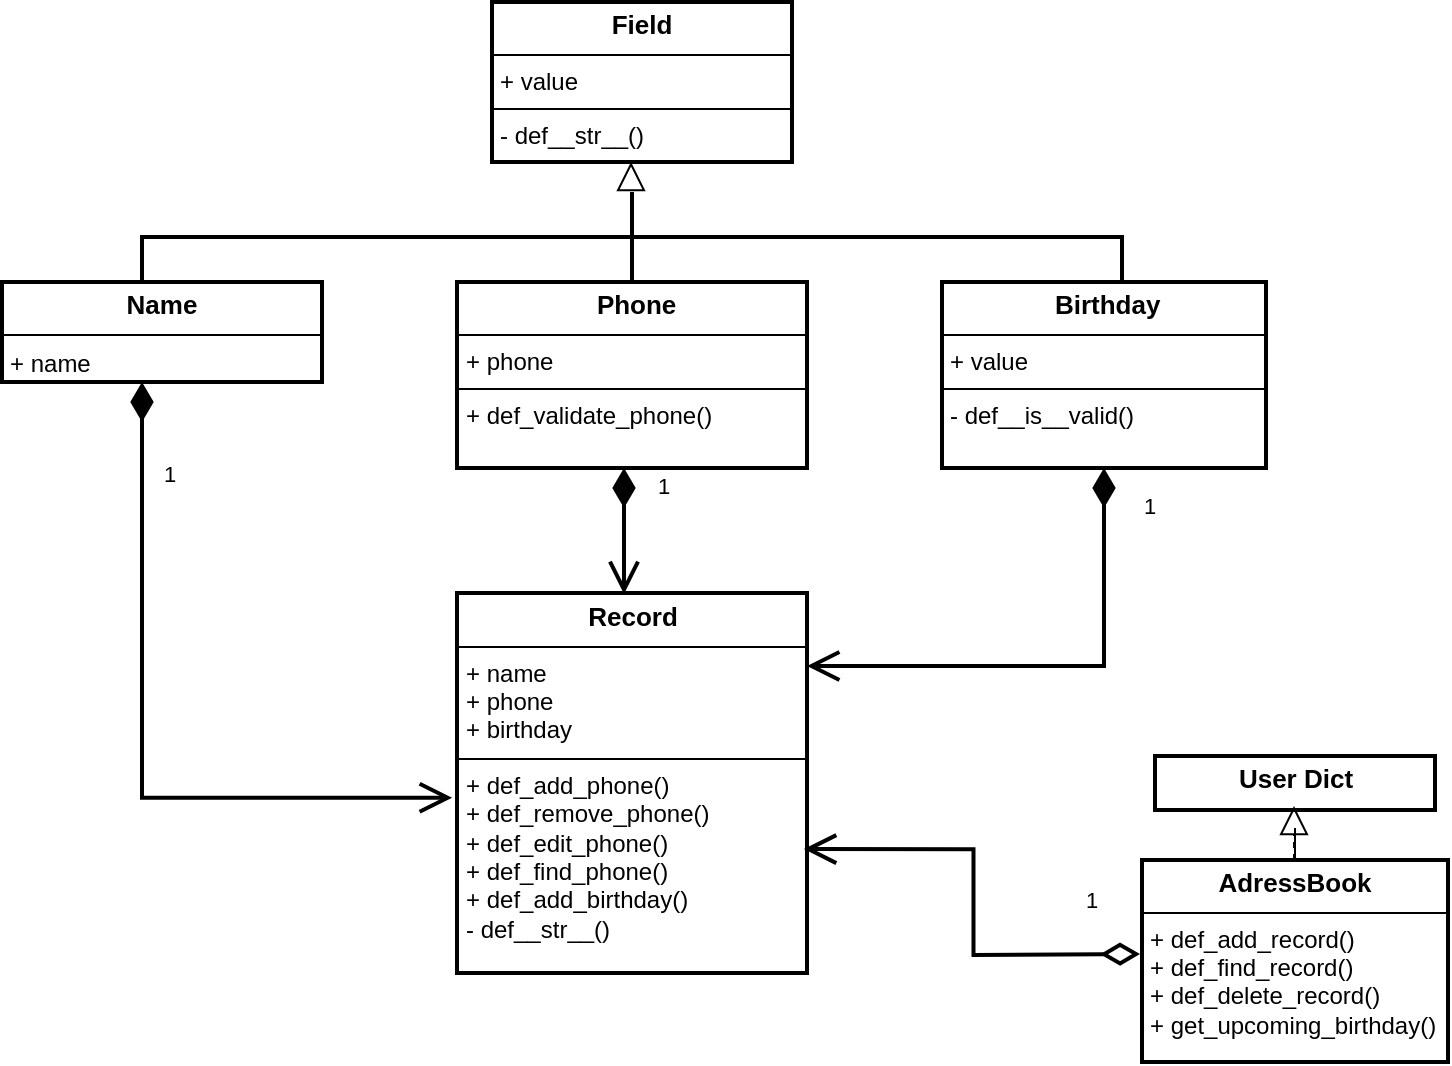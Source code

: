 <mxfile version="24.7.7">
  <diagram name="Страница — 1" id="KnwOpPvuGx6bAqnd7VJK">
    <mxGraphModel dx="1035" dy="569" grid="1" gridSize="9" guides="1" tooltips="1" connect="1" arrows="1" fold="1" page="1" pageScale="1" pageWidth="827" pageHeight="1169" math="0" shadow="0">
      <root>
        <mxCell id="0" />
        <mxCell id="1" parent="0" />
        <mxCell id="BOKjLDCEOImnaqTYN-Fg-8" value="&lt;p style=&quot;margin: 4px 0px 0px; text-align: center;&quot;&gt;&lt;b style=&quot;&quot;&gt;&lt;font style=&quot;font-size: 13px;&quot;&gt;Field&lt;/font&gt;&lt;/b&gt;&lt;/p&gt;&lt;hr size=&quot;1&quot; style=&quot;border-style: solid;&quot;&gt;&lt;p style=&quot;margin: 0px 0px 0px 4px;&quot;&gt;&lt;font style=&quot;font-size: 12px;&quot;&gt;+ value&lt;/font&gt;&lt;/p&gt;&lt;hr size=&quot;1&quot; style=&quot;border-style: solid;&quot;&gt;&lt;p style=&quot;margin: 0px 0px 0px 4px;&quot;&gt;&lt;font style=&quot;font-size: 12px;&quot;&gt;- def__str__()&lt;/font&gt;&lt;/p&gt;" style="verticalAlign=top;align=left;overflow=fill;html=1;whiteSpace=wrap;strokeWidth=2;" parent="1" vertex="1">
          <mxGeometry x="315" y="460" width="150" height="80" as="geometry" />
        </mxCell>
        <mxCell id="BOKjLDCEOImnaqTYN-Fg-10" value="&lt;p style=&quot;margin: 4px 0px 0px; text-align: center; font-size: 13px;&quot;&gt;&lt;b&gt;&lt;font style=&quot;font-size: 13px;&quot;&gt;Name&lt;/font&gt;&lt;/b&gt;&lt;/p&gt;&lt;hr size=&quot;1&quot; style=&quot;border-style: solid; font-size: 13px;&quot;&gt;&lt;p style=&quot;margin:0px;margin-left:4px;&quot;&gt;+ name&lt;/p&gt;" style="verticalAlign=top;align=left;overflow=fill;html=1;whiteSpace=wrap;strokeWidth=2;" parent="1" vertex="1">
          <mxGeometry x="70" y="600" width="160" height="50" as="geometry" />
        </mxCell>
        <mxCell id="BOKjLDCEOImnaqTYN-Fg-25" value="" style="edgeStyle=orthogonalEdgeStyle;rounded=0;orthogonalLoop=1;jettySize=auto;html=1;" parent="1" source="BOKjLDCEOImnaqTYN-Fg-11" target="BOKjLDCEOImnaqTYN-Fg-22" edge="1">
          <mxGeometry relative="1" as="geometry" />
        </mxCell>
        <mxCell id="BOKjLDCEOImnaqTYN-Fg-11" value="&lt;p style=&quot;margin:0px;margin-top:4px;text-align:center;&quot;&gt;&lt;b style=&quot;font-size: 13px;&quot;&gt;&amp;nbsp;Phone&lt;/b&gt;&lt;/p&gt;&lt;hr size=&quot;1&quot; style=&quot;border-style:solid;&quot;&gt;&lt;p style=&quot;margin:0px;margin-left:4px;&quot;&gt;+ phone&lt;/p&gt;&lt;hr size=&quot;1&quot; style=&quot;border-style:solid;&quot;&gt;&lt;p style=&quot;margin:0px;margin-left:4px;&quot;&gt;+ def_validate_phone()&lt;/p&gt;" style="verticalAlign=top;align=left;overflow=fill;html=1;whiteSpace=wrap;strokeWidth=2;" parent="1" vertex="1">
          <mxGeometry x="297.5" y="600" width="175" height="93" as="geometry" />
        </mxCell>
        <mxCell id="BOKjLDCEOImnaqTYN-Fg-12" value="&lt;p style=&quot;margin:0px;margin-top:4px;text-align:center;&quot;&gt;&lt;b style=&quot;font-size: 13px;&quot;&gt;&amp;nbsp;Birthday&lt;/b&gt;&lt;/p&gt;&lt;hr size=&quot;1&quot; style=&quot;border-style:solid;&quot;&gt;&lt;p style=&quot;margin:0px;margin-left:4px;&quot;&gt;+ value&lt;/p&gt;&lt;hr size=&quot;1&quot; style=&quot;border-style:solid;&quot;&gt;&lt;p style=&quot;margin:0px;margin-left:4px;&quot;&gt;- def__is__valid()&lt;/p&gt;" style="verticalAlign=top;align=left;overflow=fill;html=1;whiteSpace=wrap;strokeWidth=2;" parent="1" vertex="1">
          <mxGeometry x="540" y="600" width="162" height="93" as="geometry" />
        </mxCell>
        <mxCell id="BOKjLDCEOImnaqTYN-Fg-22" value="" style="strokeWidth=2;html=1;shape=mxgraph.flowchart.annotation_2;align=left;labelPosition=right;pointerEvents=1;direction=south;" parent="1" vertex="1">
          <mxGeometry x="140" y="555" width="490" height="45" as="geometry" />
        </mxCell>
        <mxCell id="BOKjLDCEOImnaqTYN-Fg-23" value="" style="line;strokeWidth=2;fillColor=none;align=left;verticalAlign=middle;spacingTop=-1;spacingLeft=3;spacingRight=3;rotatable=0;labelPosition=right;points=[];portConstraint=eastwest;strokeColor=inherit;direction=south;" parent="1" vertex="1">
          <mxGeometry x="381" y="565" width="8" height="35" as="geometry" />
        </mxCell>
        <mxCell id="BOKjLDCEOImnaqTYN-Fg-24" value="" style="endArrow=block;dashed=1;endFill=0;endSize=12;html=1;rounded=0;" parent="1" edge="1">
          <mxGeometry width="160" relative="1" as="geometry">
            <mxPoint x="384.5" y="570" as="sourcePoint" />
            <mxPoint x="384.5" y="540" as="targetPoint" />
            <Array as="points">
              <mxPoint x="384.5" y="540" />
            </Array>
          </mxGeometry>
        </mxCell>
        <mxCell id="BOKjLDCEOImnaqTYN-Fg-26" value="&lt;p style=&quot;margin:0px;margin-top:4px;text-align:center;&quot;&gt;&lt;b style=&quot;font-size: 13px;&quot;&gt;Record&lt;/b&gt;&lt;/p&gt;&lt;hr size=&quot;1&quot; style=&quot;border-style:solid;&quot;&gt;&lt;p style=&quot;margin:0px;margin-left:4px;&quot;&gt;+ name&lt;/p&gt;&lt;p style=&quot;margin:0px;margin-left:4px;&quot;&gt;+ phone&lt;/p&gt;&lt;p style=&quot;margin:0px;margin-left:4px;&quot;&gt;+ birthday&lt;/p&gt;&lt;hr size=&quot;1&quot; style=&quot;border-style:solid;&quot;&gt;&lt;p style=&quot;margin:0px;margin-left:4px;&quot;&gt;+ def_add_phone()&lt;/p&gt;&lt;p style=&quot;margin:0px;margin-left:4px;&quot;&gt;+ def_remove_phone()&lt;/p&gt;&lt;p style=&quot;margin:0px;margin-left:4px;&quot;&gt;+ def_edit_phone()&lt;/p&gt;&lt;p style=&quot;margin:0px;margin-left:4px;&quot;&gt;+ def_find_phone()&lt;/p&gt;&lt;p style=&quot;margin:0px;margin-left:4px;&quot;&gt;+ def_add_birthday()&lt;/p&gt;&lt;p style=&quot;margin:0px;margin-left:4px;&quot;&gt;- def__str__()&lt;/p&gt;" style="verticalAlign=top;align=left;overflow=fill;html=1;whiteSpace=wrap;strokeWidth=2;" parent="1" vertex="1">
          <mxGeometry x="297.5" y="755.5" width="175" height="190" as="geometry" />
        </mxCell>
        <mxCell id="BOKjLDCEOImnaqTYN-Fg-38" value="1" style="endArrow=open;html=1;endSize=12;startArrow=diamondThin;startSize=14;startFill=1;edgeStyle=orthogonalEdgeStyle;align=left;verticalAlign=bottom;rounded=0;strokeWidth=2;entryX=-0.014;entryY=0.539;entryDx=0;entryDy=0;entryPerimeter=0;" parent="1" target="BOKjLDCEOImnaqTYN-Fg-26" edge="1">
          <mxGeometry x="-0.701" y="9" relative="1" as="geometry">
            <mxPoint x="140" y="650" as="sourcePoint" />
            <mxPoint x="239.5" y="857" as="targetPoint" />
            <Array as="points">
              <mxPoint x="140" y="858" />
            </Array>
            <mxPoint as="offset" />
          </mxGeometry>
        </mxCell>
        <mxCell id="BOKjLDCEOImnaqTYN-Fg-43" value="&lt;p style=&quot;margin:0px;margin-top:4px;text-align:center;&quot;&gt;&lt;b style=&quot;font-size: 13px;&quot;&gt;AdressBook&lt;/b&gt;&lt;/p&gt;&lt;hr size=&quot;1&quot; style=&quot;border-style:solid;&quot;&gt;&lt;p style=&quot;margin:0px;margin-left:4px;&quot;&gt;+ def_add_record()&lt;/p&gt;&lt;p style=&quot;margin:0px;margin-left:4px;&quot;&gt;+ def_find_record()&lt;/p&gt;&lt;p style=&quot;margin:0px;margin-left:4px;&quot;&gt;+ def_delete_record()&lt;br&gt;+ get_upcoming_birthday()&lt;/p&gt;" style="verticalAlign=top;align=left;overflow=fill;html=1;whiteSpace=wrap;strokeWidth=2;" parent="1" vertex="1">
          <mxGeometry x="640" y="889" width="153" height="101" as="geometry" />
        </mxCell>
        <mxCell id="BOKjLDCEOImnaqTYN-Fg-44" value="&lt;p style=&quot;margin:0px;margin-top:4px;text-align:center;&quot;&gt;&lt;b style=&quot;font-size: 13px;&quot;&gt;User Dict&lt;/b&gt;&lt;/p&gt;&lt;p style=&quot;margin:0px;margin-top:4px;text-align:center;&quot;&gt;&lt;b&gt;&lt;br&gt;&lt;/b&gt;&lt;/p&gt;&lt;p style=&quot;margin:0px;margin-top:4px;text-align:center;&quot;&gt;&lt;b&gt;&lt;br&gt;&lt;/b&gt;&lt;/p&gt;&lt;hr size=&quot;1&quot; style=&quot;border-style:solid;&quot;&gt;&lt;div style=&quot;height:2px;&quot;&gt;&lt;/div&gt;&lt;hr size=&quot;1&quot; style=&quot;border-style:solid;&quot;&gt;&lt;div style=&quot;height:2px;&quot;&gt;&lt;/div&gt;" style="verticalAlign=top;align=left;overflow=fill;html=1;whiteSpace=wrap;strokeWidth=2;" parent="1" vertex="1">
          <mxGeometry x="646.5" y="837" width="140" height="27" as="geometry" />
        </mxCell>
        <mxCell id="BOKjLDCEOImnaqTYN-Fg-45" value="1" style="endArrow=open;html=1;endSize=12;startArrow=diamondThin;startSize=14;startFill=0;edgeStyle=orthogonalEdgeStyle;align=left;verticalAlign=bottom;rounded=0;entryX=0.991;entryY=0.674;entryDx=0;entryDy=0;entryPerimeter=0;strokeWidth=2;" parent="1" target="BOKjLDCEOImnaqTYN-Fg-26" edge="1">
          <mxGeometry x="-0.741" y="-18" relative="1" as="geometry">
            <mxPoint x="639" y="936" as="sourcePoint" />
            <mxPoint x="538" y="972" as="targetPoint" />
            <mxPoint as="offset" />
          </mxGeometry>
        </mxCell>
        <mxCell id="UXQbyPGn9XOiVHf11OJ3-4" value="" style="endArrow=block;dashed=1;endFill=0;endSize=12;html=1;rounded=0;" edge="1" parent="1">
          <mxGeometry width="160" relative="1" as="geometry">
            <mxPoint x="716" y="889" as="sourcePoint" />
            <mxPoint x="716" y="862" as="targetPoint" />
          </mxGeometry>
        </mxCell>
        <mxCell id="UXQbyPGn9XOiVHf11OJ3-5" value="" style="line;strokeWidth=1;fillColor=none;align=left;verticalAlign=middle;spacingTop=-1;spacingLeft=3;spacingRight=3;rotatable=0;labelPosition=right;points=[];portConstraint=eastwest;strokeColor=inherit;direction=south;" vertex="1" parent="1">
          <mxGeometry x="712.5" y="873" width="8" height="16" as="geometry" />
        </mxCell>
        <mxCell id="UXQbyPGn9XOiVHf11OJ3-10" value="1" style="endArrow=open;html=1;endSize=12;startArrow=diamondThin;startSize=14;startFill=1;edgeStyle=orthogonalEdgeStyle;align=left;verticalAlign=bottom;rounded=0;strokeWidth=2;" edge="1" parent="1" source="BOKjLDCEOImnaqTYN-Fg-12" target="BOKjLDCEOImnaqTYN-Fg-26">
          <mxGeometry x="-0.778" y="18" relative="1" as="geometry">
            <mxPoint x="540" y="738" as="sourcePoint" />
            <mxPoint x="477" y="792" as="targetPoint" />
            <Array as="points">
              <mxPoint x="621" y="792" />
            </Array>
            <mxPoint as="offset" />
          </mxGeometry>
        </mxCell>
        <mxCell id="UXQbyPGn9XOiVHf11OJ3-11" value="1" style="endArrow=open;html=1;endSize=12;startArrow=diamondThin;startSize=14;startFill=1;edgeStyle=orthogonalEdgeStyle;align=left;verticalAlign=bottom;rounded=0;strokeWidth=2;" edge="1" parent="1">
          <mxGeometry x="-0.429" y="15" relative="1" as="geometry">
            <mxPoint x="381" y="693" as="sourcePoint" />
            <mxPoint x="381" y="756" as="targetPoint" />
            <mxPoint as="offset" />
          </mxGeometry>
        </mxCell>
      </root>
    </mxGraphModel>
  </diagram>
</mxfile>
